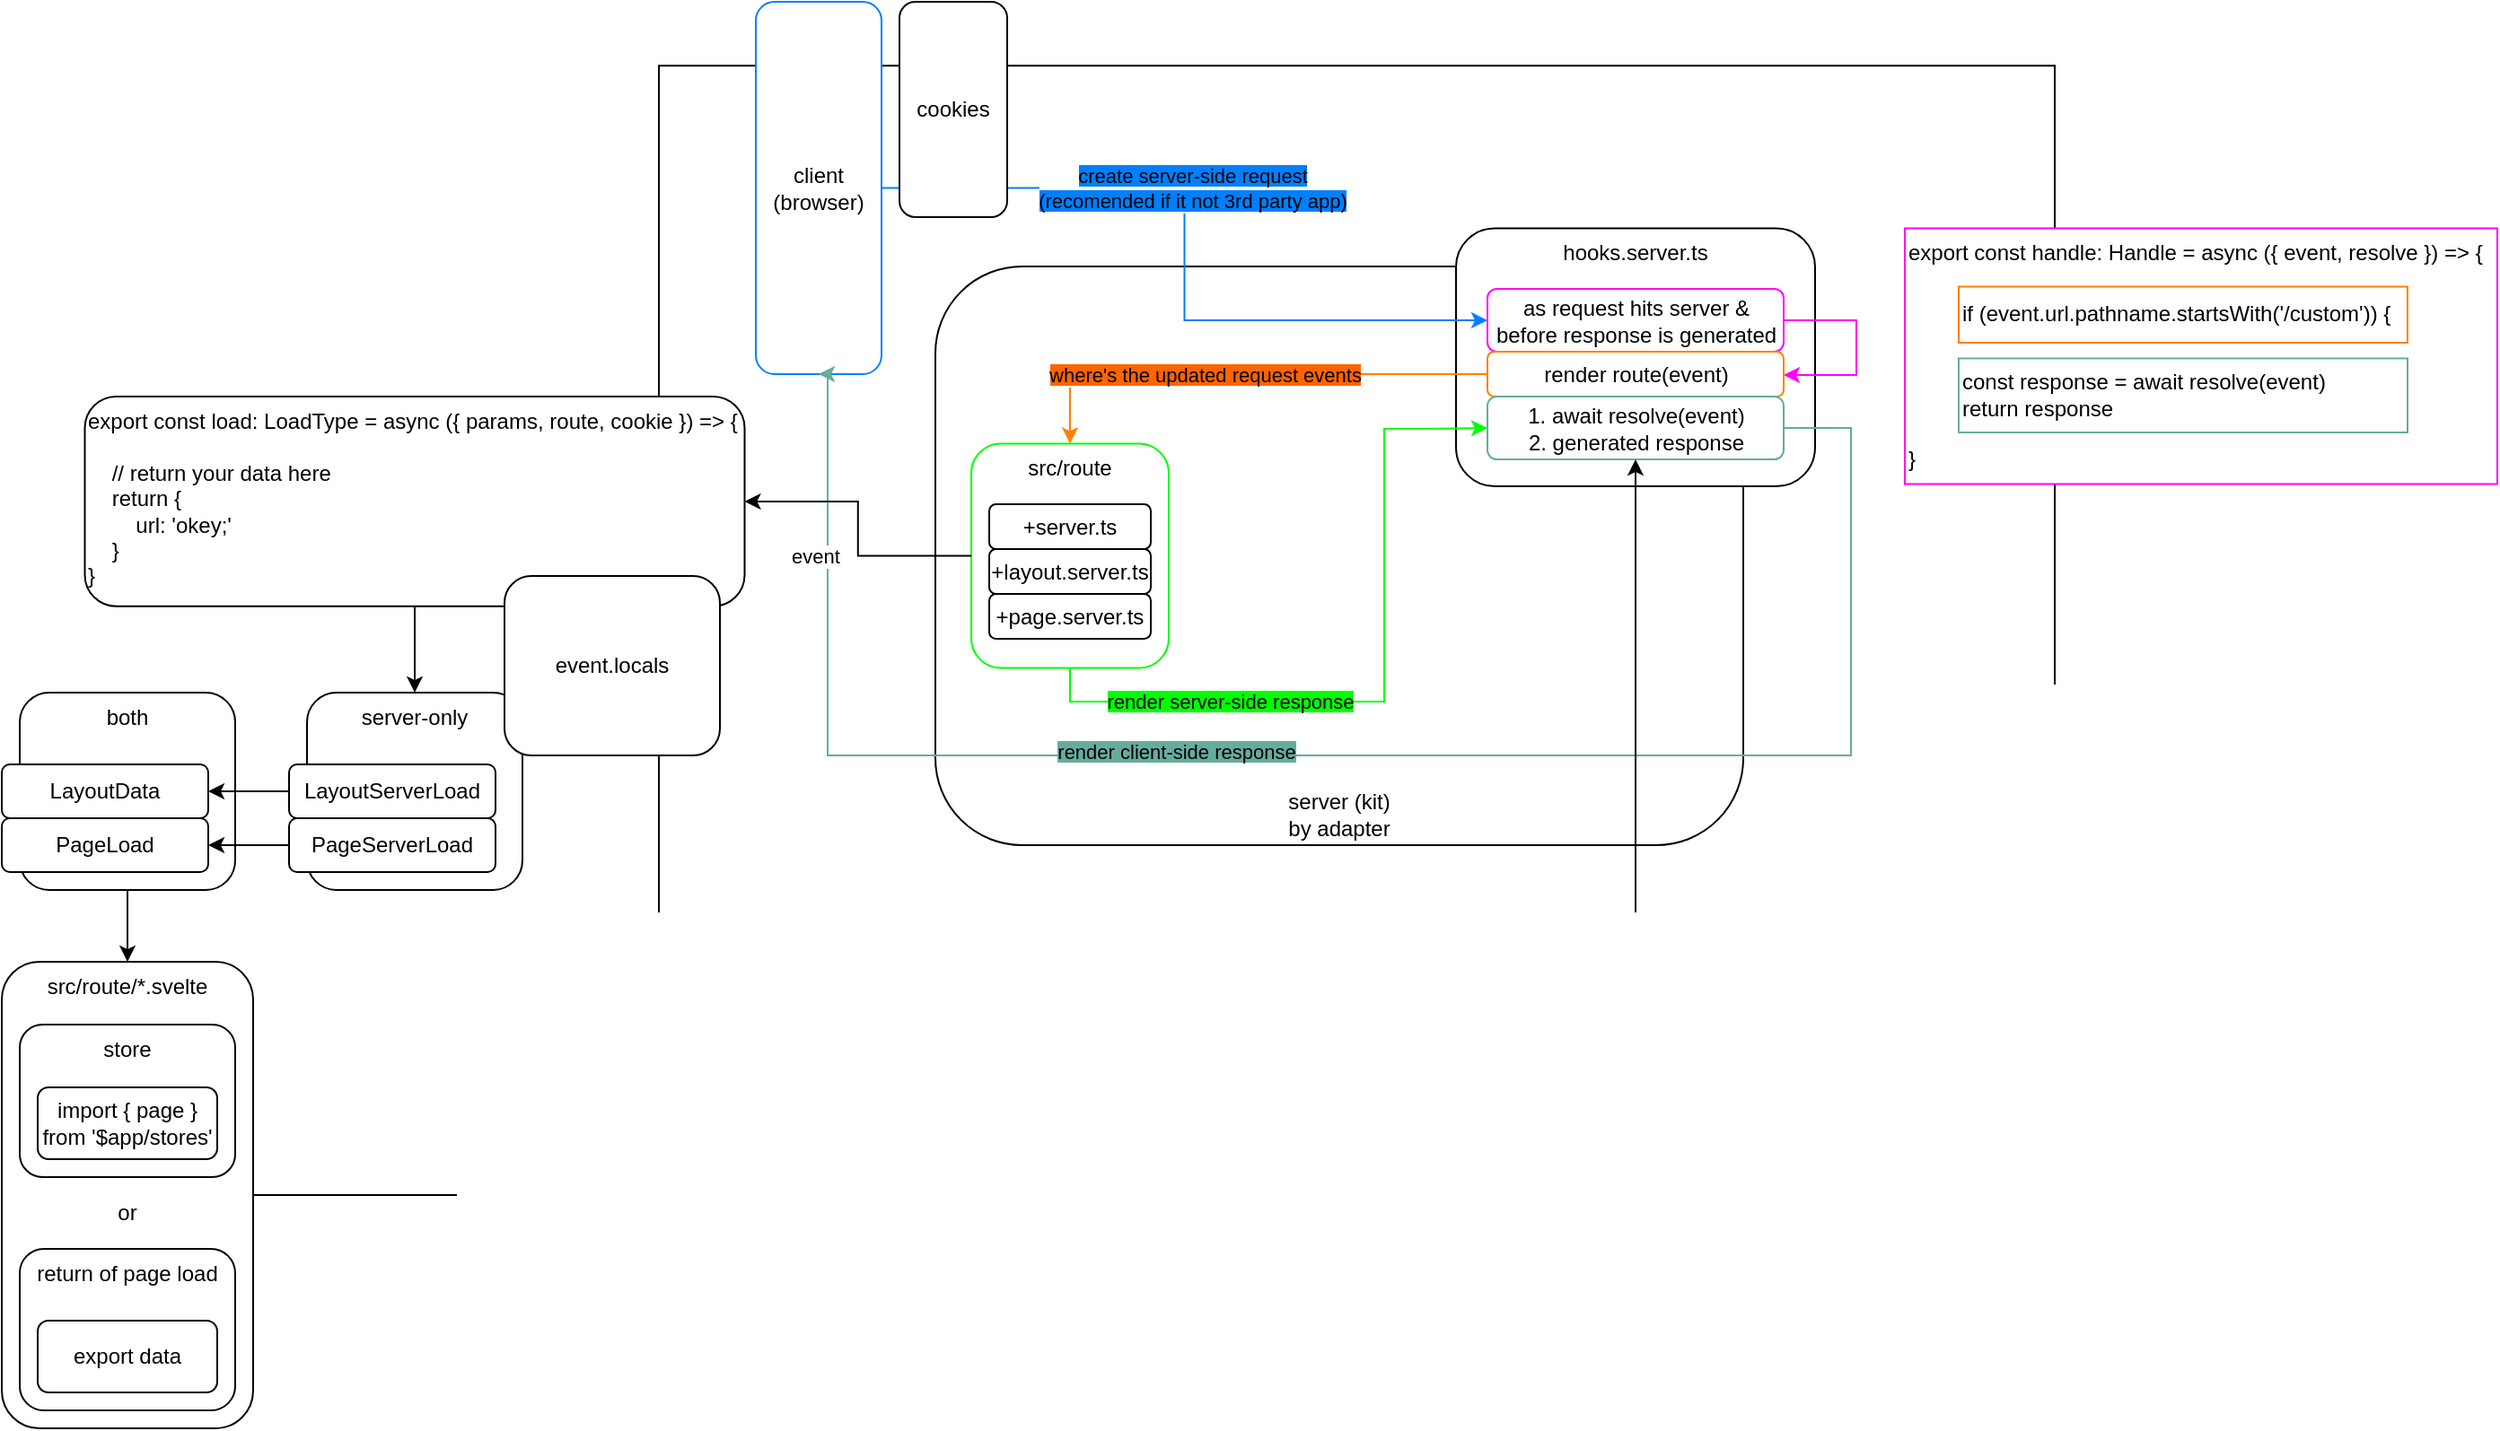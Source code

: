 <mxfile version="22.0.4" type="github">
  <diagram name="Page-1" id="GnxkV7bNmk6tipJM2uC0">
    <mxGraphModel dx="1704" dy="1520" grid="1" gridSize="10" guides="1" tooltips="1" connect="1" arrows="1" fold="1" page="1" pageScale="1" pageWidth="850" pageHeight="1100" math="0" shadow="0">
      <root>
        <mxCell id="0" />
        <mxCell id="1" parent="0" />
        <mxCell id="TtLkIHkY7f4iRGPbkUeM-2" value="" style="rounded=0;whiteSpace=wrap;html=1;strokeColor=#000000;" parent="1" vertex="1">
          <mxGeometry x="36" y="-4.38" width="777.5" height="544.38" as="geometry" />
        </mxCell>
        <mxCell id="TtLkIHkY7f4iRGPbkUeM-23" value="" style="edgeStyle=orthogonalEdgeStyle;rounded=0;orthogonalLoop=1;jettySize=auto;html=1;" parent="1" source="TtLkIHkY7f4iRGPbkUeM-16" target="TtLkIHkY7f4iRGPbkUeM-22" edge="1">
          <mxGeometry relative="1" as="geometry" />
        </mxCell>
        <mxCell id="TtLkIHkY7f4iRGPbkUeM-16" value="both" style="rounded=1;whiteSpace=wrap;html=1;verticalAlign=top;" parent="1" vertex="1">
          <mxGeometry x="-320" y="345" width="120" height="110" as="geometry" />
        </mxCell>
        <mxCell id="TtLkIHkY7f4iRGPbkUeM-15" value="server-only" style="rounded=1;whiteSpace=wrap;html=1;verticalAlign=top;" parent="1" vertex="1">
          <mxGeometry x="-160" y="345" width="120" height="110" as="geometry" />
        </mxCell>
        <mxCell id="cJ8iGMwO-AmT_AEDeLSv-3" value="server (kit)&lt;br style=&quot;border-color: var(--border-color);&quot;&gt;by adapter" style="rounded=1;whiteSpace=wrap;html=1;verticalAlign=bottom;" parent="1" vertex="1">
          <mxGeometry x="190" y="107.5" width="450" height="322.5" as="geometry" />
        </mxCell>
        <mxCell id="cJ8iGMwO-AmT_AEDeLSv-5" value="hooks.server.ts" style="rounded=1;whiteSpace=wrap;html=1;align=center;verticalAlign=top;" parent="1" vertex="1">
          <mxGeometry x="480" y="86.25" width="200" height="143.75" as="geometry" />
        </mxCell>
        <mxCell id="cJ8iGMwO-AmT_AEDeLSv-11" style="edgeStyle=orthogonalEdgeStyle;rounded=0;orthogonalLoop=1;jettySize=auto;html=1;exitX=1;exitY=0.5;exitDx=0;exitDy=0;strokeColor=#007FFF;" parent="1" source="cJ8iGMwO-AmT_AEDeLSv-1" target="cJ8iGMwO-AmT_AEDeLSv-9" edge="1">
          <mxGeometry relative="1" as="geometry">
            <Array as="points" />
          </mxGeometry>
        </mxCell>
        <mxCell id="cJ8iGMwO-AmT_AEDeLSv-22" value="&lt;span style=&quot;background-color: rgb(0, 127, 255);&quot;&gt;create server-side request&lt;br&gt;(recomended if it not 3rd party app)&lt;/span&gt;" style="edgeLabel;html=1;align=center;verticalAlign=middle;resizable=0;points=[];strokeColor=#007FFF;" parent="cJ8iGMwO-AmT_AEDeLSv-11" vertex="1" connectable="0">
          <mxGeometry x="-0.374" relative="1" as="geometry">
            <mxPoint x="44" as="offset" />
          </mxGeometry>
        </mxCell>
        <mxCell id="cJ8iGMwO-AmT_AEDeLSv-1" value="client&lt;br&gt;(browser)" style="rounded=1;whiteSpace=wrap;html=1;strokeColor=#007FFF;" parent="1" vertex="1">
          <mxGeometry x="90" y="-40" width="70" height="207.5" as="geometry" />
        </mxCell>
        <mxCell id="cJ8iGMwO-AmT_AEDeLSv-16" style="edgeStyle=orthogonalEdgeStyle;rounded=0;orthogonalLoop=1;jettySize=auto;html=1;exitX=0.5;exitY=1;exitDx=0;exitDy=0;strokeColor=#00FF00;entryX=0;entryY=0.5;entryDx=0;entryDy=0;" parent="1" source="cJ8iGMwO-AmT_AEDeLSv-4" target="cJ8iGMwO-AmT_AEDeLSv-17" edge="1">
          <mxGeometry relative="1" as="geometry">
            <mxPoint x="417.5" y="208.75" as="targetPoint" />
            <mxPoint x="247.5" y="337.5" as="sourcePoint" />
            <Array as="points">
              <mxPoint x="265" y="350" />
              <mxPoint x="440" y="350" />
              <mxPoint x="440" y="198" />
              <mxPoint x="460" y="198" />
            </Array>
          </mxGeometry>
        </mxCell>
        <mxCell id="cJ8iGMwO-AmT_AEDeLSv-20" value="&lt;span style=&quot;background-color: rgb(0, 255, 0);&quot;&gt;render server-side response&lt;/span&gt;" style="edgeLabel;html=1;align=center;verticalAlign=middle;resizable=0;points=[];strokeColor=#00FF00;" parent="cJ8iGMwO-AmT_AEDeLSv-16" vertex="1" connectable="0">
          <mxGeometry x="-0.59" y="-2" relative="1" as="geometry">
            <mxPoint x="25" y="-2" as="offset" />
          </mxGeometry>
        </mxCell>
        <mxCell id="cJ8iGMwO-AmT_AEDeLSv-4" value="src/route" style="rounded=1;whiteSpace=wrap;html=1;verticalAlign=top;strokeColor=#00FF00;" parent="1" vertex="1">
          <mxGeometry x="210" y="206.25" width="110" height="125" as="geometry" />
        </mxCell>
        <mxCell id="cJ8iGMwO-AmT_AEDeLSv-6" value="+server.ts" style="rounded=1;whiteSpace=wrap;html=1;" parent="1" vertex="1">
          <mxGeometry x="220" y="240" width="90" height="25" as="geometry" />
        </mxCell>
        <mxCell id="cJ8iGMwO-AmT_AEDeLSv-7" value="+layout.server.ts" style="rounded=1;whiteSpace=wrap;html=1;" parent="1" vertex="1">
          <mxGeometry x="220" y="265" width="90" height="25" as="geometry" />
        </mxCell>
        <mxCell id="cJ8iGMwO-AmT_AEDeLSv-8" value="+page.server.ts" style="rounded=1;whiteSpace=wrap;html=1;" parent="1" vertex="1">
          <mxGeometry x="220" y="290" width="90" height="25" as="geometry" />
        </mxCell>
        <mxCell id="cJ8iGMwO-AmT_AEDeLSv-12" style="edgeStyle=orthogonalEdgeStyle;rounded=0;orthogonalLoop=1;jettySize=auto;html=1;exitX=1;exitY=0.5;exitDx=0;exitDy=0;strokeColor=#FF00FF;entryX=1;entryY=0.5;entryDx=0;entryDy=0;" parent="1" source="cJ8iGMwO-AmT_AEDeLSv-9" target="cJ8iGMwO-AmT_AEDeLSv-10" edge="1">
          <mxGeometry relative="1" as="geometry">
            <mxPoint x="692.5" y="167.5" as="targetPoint" />
            <Array as="points">
              <mxPoint x="703" y="138" />
              <mxPoint x="703" y="168" />
              <mxPoint x="663" y="168" />
            </Array>
            <mxPoint x="692.5" y="132.5" as="sourcePoint" />
          </mxGeometry>
        </mxCell>
        <mxCell id="cJ8iGMwO-AmT_AEDeLSv-9" value="&lt;p style=&quot;line-height: 120%;&quot;&gt;&lt;font style=&quot;font-size: 12px;&quot;&gt;as request hits server &amp;amp; before response is generated&lt;/font&gt;&lt;/p&gt;" style="rounded=1;whiteSpace=wrap;html=1;strokeColor=#FF00FF;" parent="1" vertex="1">
          <mxGeometry x="497.5" y="120" width="165" height="35" as="geometry" />
        </mxCell>
        <mxCell id="cJ8iGMwO-AmT_AEDeLSv-15" style="edgeStyle=orthogonalEdgeStyle;rounded=0;orthogonalLoop=1;jettySize=auto;html=1;exitX=0;exitY=0.5;exitDx=0;exitDy=0;entryX=0.5;entryY=0;entryDx=0;entryDy=0;strokeColor=#FF8000;" parent="1" source="cJ8iGMwO-AmT_AEDeLSv-10" target="cJ8iGMwO-AmT_AEDeLSv-4" edge="1">
          <mxGeometry relative="1" as="geometry">
            <Array as="points">
              <mxPoint x="378" y="173" />
              <mxPoint x="265" y="173" />
            </Array>
          </mxGeometry>
        </mxCell>
        <mxCell id="cJ8iGMwO-AmT_AEDeLSv-18" value="&lt;span style=&quot;background-color: rgb(255, 100, 0);&quot;&gt;where&#39;s the updated request events&lt;/span&gt;" style="edgeLabel;html=1;align=center;verticalAlign=middle;resizable=0;points=[];fillColor=#FF8000;strokeColor=#FF8000;" parent="cJ8iGMwO-AmT_AEDeLSv-15" vertex="1" connectable="0">
          <mxGeometry x="0.113" y="1" relative="1" as="geometry">
            <mxPoint x="-12" y="-6" as="offset" />
          </mxGeometry>
        </mxCell>
        <mxCell id="cJ8iGMwO-AmT_AEDeLSv-10" value="&lt;p style=&quot;line-height: 120%;&quot;&gt;&lt;font style=&quot;font-size: 12px;&quot;&gt;render route(event)&lt;/font&gt;&lt;/p&gt;" style="rounded=1;whiteSpace=wrap;html=1;strokeColor=#FF8000;" parent="1" vertex="1">
          <mxGeometry x="497.5" y="155" width="165" height="25" as="geometry" />
        </mxCell>
        <mxCell id="cJ8iGMwO-AmT_AEDeLSv-19" style="edgeStyle=orthogonalEdgeStyle;rounded=0;orthogonalLoop=1;jettySize=auto;html=1;exitX=1;exitY=0.5;exitDx=0;exitDy=0;entryX=0.5;entryY=1;entryDx=0;entryDy=0;strokeColor=#67AB9F;" parent="1" source="cJ8iGMwO-AmT_AEDeLSv-17" target="cJ8iGMwO-AmT_AEDeLSv-1" edge="1">
          <mxGeometry relative="1" as="geometry">
            <Array as="points">
              <mxPoint x="700" y="198" />
              <mxPoint x="700" y="380" />
              <mxPoint x="130" y="380" />
            </Array>
          </mxGeometry>
        </mxCell>
        <mxCell id="cJ8iGMwO-AmT_AEDeLSv-21" value="&lt;span style=&quot;background-color: rgb(103, 171, 159);&quot;&gt;render client-side response&lt;/span&gt;" style="edgeLabel;html=1;align=center;verticalAlign=middle;resizable=0;points=[];" parent="cJ8iGMwO-AmT_AEDeLSv-19" vertex="1" connectable="0">
          <mxGeometry x="0.151" y="-2" relative="1" as="geometry">
            <mxPoint x="-16" as="offset" />
          </mxGeometry>
        </mxCell>
        <mxCell id="cJ8iGMwO-AmT_AEDeLSv-17" value="1. await resolve(event)&lt;br&gt;&lt;span style=&quot;background-color: initial;&quot;&gt;2. generated response&lt;/span&gt;" style="rounded=1;whiteSpace=wrap;html=1;strokeColor=#67AB9F;" parent="1" vertex="1">
          <mxGeometry x="497.5" y="180" width="165" height="35" as="geometry" />
        </mxCell>
        <mxCell id="TtLkIHkY7f4iRGPbkUeM-3" value="export const handle: Handle = async ({ event, resolve }) =&amp;gt; {&lt;br&gt;&lt;br&gt;&lt;br&gt;&lt;br&gt;&lt;br&gt;&lt;br&gt;&lt;br&gt;&lt;br&gt;}" style="rounded=0;whiteSpace=wrap;html=1;align=left;verticalAlign=top;strokeColor=#FF00FF;" parent="1" vertex="1">
          <mxGeometry x="730" y="86.25" width="330" height="142.5" as="geometry" />
        </mxCell>
        <mxCell id="TtLkIHkY7f4iRGPbkUeM-4" value="if (event.url.pathname.startsWith(&#39;/custom&#39;)) {" style="rounded=0;whiteSpace=wrap;html=1;strokeColor=#FF8000;align=left;" parent="1" vertex="1">
          <mxGeometry x="760" y="118.75" width="250" height="31.25" as="geometry" />
        </mxCell>
        <mxCell id="TtLkIHkY7f4iRGPbkUeM-5" value="const response = await resolve(event)&lt;br&gt;return response" style="rounded=0;whiteSpace=wrap;html=1;strokeColor=#67AB9F;align=left;" parent="1" vertex="1">
          <mxGeometry x="760" y="158.75" width="250" height="41.25" as="geometry" />
        </mxCell>
        <mxCell id="TtLkIHkY7f4iRGPbkUeM-21" style="edgeStyle=orthogonalEdgeStyle;rounded=0;orthogonalLoop=1;jettySize=auto;html=1;exitX=0.5;exitY=1;exitDx=0;exitDy=0;" parent="1" source="TtLkIHkY7f4iRGPbkUeM-6" target="TtLkIHkY7f4iRGPbkUeM-15" edge="1">
          <mxGeometry relative="1" as="geometry" />
        </mxCell>
        <mxCell id="TtLkIHkY7f4iRGPbkUeM-6" value="export const load:&amp;nbsp;LoadType = async ({ params, route, cookie }) =&amp;gt; {&lt;br&gt;&lt;br&gt;&amp;nbsp; &amp;nbsp; // return your data here&lt;br&gt;&amp;nbsp; &amp;nbsp; return {&lt;br&gt;&amp;nbsp; &amp;nbsp; &amp;nbsp; &amp;nbsp; url: &#39;okey;&#39;&lt;br&gt;&amp;nbsp; &amp;nbsp; }&lt;br&gt;}" style="rounded=1;whiteSpace=wrap;html=1;align=left;verticalAlign=top;" parent="1" vertex="1">
          <mxGeometry x="-283.75" y="180" width="367.5" height="116.88" as="geometry" />
        </mxCell>
        <mxCell id="TtLkIHkY7f4iRGPbkUeM-19" value="" style="edgeStyle=orthogonalEdgeStyle;rounded=0;orthogonalLoop=1;jettySize=auto;html=1;" parent="1" source="TtLkIHkY7f4iRGPbkUeM-9" target="TtLkIHkY7f4iRGPbkUeM-14" edge="1">
          <mxGeometry relative="1" as="geometry" />
        </mxCell>
        <mxCell id="TtLkIHkY7f4iRGPbkUeM-9" value="PageServerLoad" style="rounded=1;whiteSpace=wrap;html=1;" parent="1" vertex="1">
          <mxGeometry x="-170" y="415" width="115" height="30" as="geometry" />
        </mxCell>
        <mxCell id="TtLkIHkY7f4iRGPbkUeM-18" value="" style="edgeStyle=orthogonalEdgeStyle;rounded=0;orthogonalLoop=1;jettySize=auto;html=1;" parent="1" source="TtLkIHkY7f4iRGPbkUeM-11" target="TtLkIHkY7f4iRGPbkUeM-13" edge="1">
          <mxGeometry relative="1" as="geometry" />
        </mxCell>
        <mxCell id="TtLkIHkY7f4iRGPbkUeM-11" value="LayoutServerLoad" style="rounded=1;whiteSpace=wrap;html=1;" parent="1" vertex="1">
          <mxGeometry x="-170" y="385" width="115" height="30" as="geometry" />
        </mxCell>
        <mxCell id="TtLkIHkY7f4iRGPbkUeM-13" value="LayoutData" style="rounded=1;whiteSpace=wrap;html=1;" parent="1" vertex="1">
          <mxGeometry x="-330" y="385" width="115" height="30" as="geometry" />
        </mxCell>
        <mxCell id="TtLkIHkY7f4iRGPbkUeM-14" value="PageLoad" style="rounded=1;whiteSpace=wrap;html=1;" parent="1" vertex="1">
          <mxGeometry x="-330" y="415" width="115" height="30" as="geometry" />
        </mxCell>
        <mxCell id="TtLkIHkY7f4iRGPbkUeM-7" style="edgeStyle=orthogonalEdgeStyle;rounded=0;orthogonalLoop=1;jettySize=auto;html=1;exitX=0;exitY=0.5;exitDx=0;exitDy=0;" parent="1" source="cJ8iGMwO-AmT_AEDeLSv-4" target="TtLkIHkY7f4iRGPbkUeM-6" edge="1">
          <mxGeometry relative="1" as="geometry" />
        </mxCell>
        <mxCell id="TtLkIHkY7f4iRGPbkUeM-8" value="event" style="edgeLabel;html=1;align=center;verticalAlign=middle;resizable=0;points=[];" parent="TtLkIHkY7f4iRGPbkUeM-7" vertex="1" connectable="0">
          <mxGeometry x="-0.49" y="2" relative="1" as="geometry">
            <mxPoint x="-47" y="-2" as="offset" />
          </mxGeometry>
        </mxCell>
        <mxCell id="TtLkIHkY7f4iRGPbkUeM-33" style="edgeStyle=orthogonalEdgeStyle;rounded=0;orthogonalLoop=1;jettySize=auto;html=1;exitX=1;exitY=0.5;exitDx=0;exitDy=0;" parent="1" source="TtLkIHkY7f4iRGPbkUeM-22" target="cJ8iGMwO-AmT_AEDeLSv-17" edge="1">
          <mxGeometry relative="1" as="geometry" />
        </mxCell>
        <mxCell id="TtLkIHkY7f4iRGPbkUeM-22" value="src/route/*.svelte" style="rounded=1;whiteSpace=wrap;html=1;verticalAlign=top;" parent="1" vertex="1">
          <mxGeometry x="-330" y="495" width="140" height="260" as="geometry" />
        </mxCell>
        <mxCell id="TtLkIHkY7f4iRGPbkUeM-24" value="return of page load" style="rounded=1;whiteSpace=wrap;html=1;verticalAlign=top;" parent="1" vertex="1">
          <mxGeometry x="-320" y="655" width="120" height="90" as="geometry" />
        </mxCell>
        <mxCell id="TtLkIHkY7f4iRGPbkUeM-25" value="export data" style="rounded=1;whiteSpace=wrap;html=1;verticalAlign=middle;" parent="1" vertex="1">
          <mxGeometry x="-310" y="695" width="100" height="40" as="geometry" />
        </mxCell>
        <mxCell id="TtLkIHkY7f4iRGPbkUeM-28" value="store" style="rounded=1;whiteSpace=wrap;html=1;verticalAlign=top;" parent="1" vertex="1">
          <mxGeometry x="-320" y="530" width="120" height="85" as="geometry" />
        </mxCell>
        <mxCell id="TtLkIHkY7f4iRGPbkUeM-30" value="or" style="text;whiteSpace=wrap;align=center;verticalAlign=middle;" parent="1" vertex="1">
          <mxGeometry x="-290" y="625" width="60" height="20" as="geometry" />
        </mxCell>
        <mxCell id="TtLkIHkY7f4iRGPbkUeM-31" value="import { page } from &#39;$app/stores&#39;" style="rounded=1;whiteSpace=wrap;html=1;verticalAlign=middle;" parent="1" vertex="1">
          <mxGeometry x="-310" y="565" width="100" height="40" as="geometry" />
        </mxCell>
        <mxCell id="NkVIko4iRWI2noUU3J8j-1" value="event.locals" style="rounded=1;whiteSpace=wrap;html=1;" parent="1" vertex="1">
          <mxGeometry x="-50" y="280" width="120" height="100" as="geometry" />
        </mxCell>
        <mxCell id="BEWsbntJuff768LoUDey-1" value="cookies" style="rounded=1;whiteSpace=wrap;html=1;" vertex="1" parent="1">
          <mxGeometry x="170" y="-40" width="60" height="120" as="geometry" />
        </mxCell>
      </root>
    </mxGraphModel>
  </diagram>
</mxfile>
